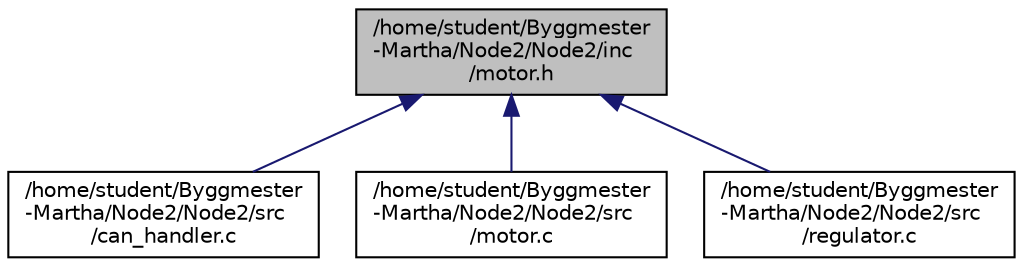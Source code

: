 digraph "/home/student/Byggmester-Martha/Node2/Node2/inc/motor.h"
{
  edge [fontname="Helvetica",fontsize="10",labelfontname="Helvetica",labelfontsize="10"];
  node [fontname="Helvetica",fontsize="10",shape=record];
  Node2 [label="/home/student/Byggmester\l-Martha/Node2/Node2/inc\l/motor.h",height=0.2,width=0.4,color="black", fillcolor="grey75", style="filled", fontcolor="black"];
  Node2 -> Node3 [dir="back",color="midnightblue",fontsize="10",style="solid"];
  Node3 [label="/home/student/Byggmester\l-Martha/Node2/Node2/src\l/can_handler.c",height=0.2,width=0.4,color="black", fillcolor="white", style="filled",URL="$can__handler_8c.html",tooltip="Implementation of can_handler library. "];
  Node2 -> Node4 [dir="back",color="midnightblue",fontsize="10",style="solid"];
  Node4 [label="/home/student/Byggmester\l-Martha/Node2/Node2/src\l/motor.c",height=0.2,width=0.4,color="black", fillcolor="white", style="filled",URL="$motor_8c.html",tooltip="Implementation of motor library. "];
  Node2 -> Node5 [dir="back",color="midnightblue",fontsize="10",style="solid"];
  Node5 [label="/home/student/Byggmester\l-Martha/Node2/Node2/src\l/regulator.c",height=0.2,width=0.4,color="black", fillcolor="white", style="filled",URL="$regulator_8c.html",tooltip="Implementation of regulator library. "];
}
